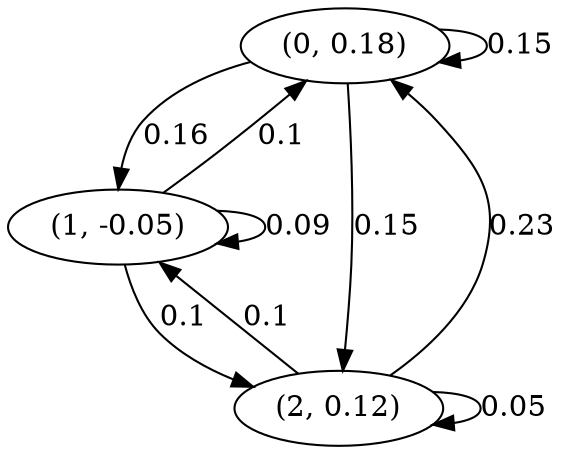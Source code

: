 digraph {
    0 [ label = "(0, 0.18)" ]
    1 [ label = "(1, -0.05)" ]
    2 [ label = "(2, 0.12)" ]
    0 -> 0 [ label = "0.15" ]
    1 -> 1 [ label = "0.09" ]
    2 -> 2 [ label = "0.05" ]
    1 -> 0 [ label = "0.1" ]
    2 -> 0 [ label = "0.23" ]
    0 -> 1 [ label = "0.16" ]
    2 -> 1 [ label = "0.1" ]
    0 -> 2 [ label = "0.15" ]
    1 -> 2 [ label = "0.1" ]
}

